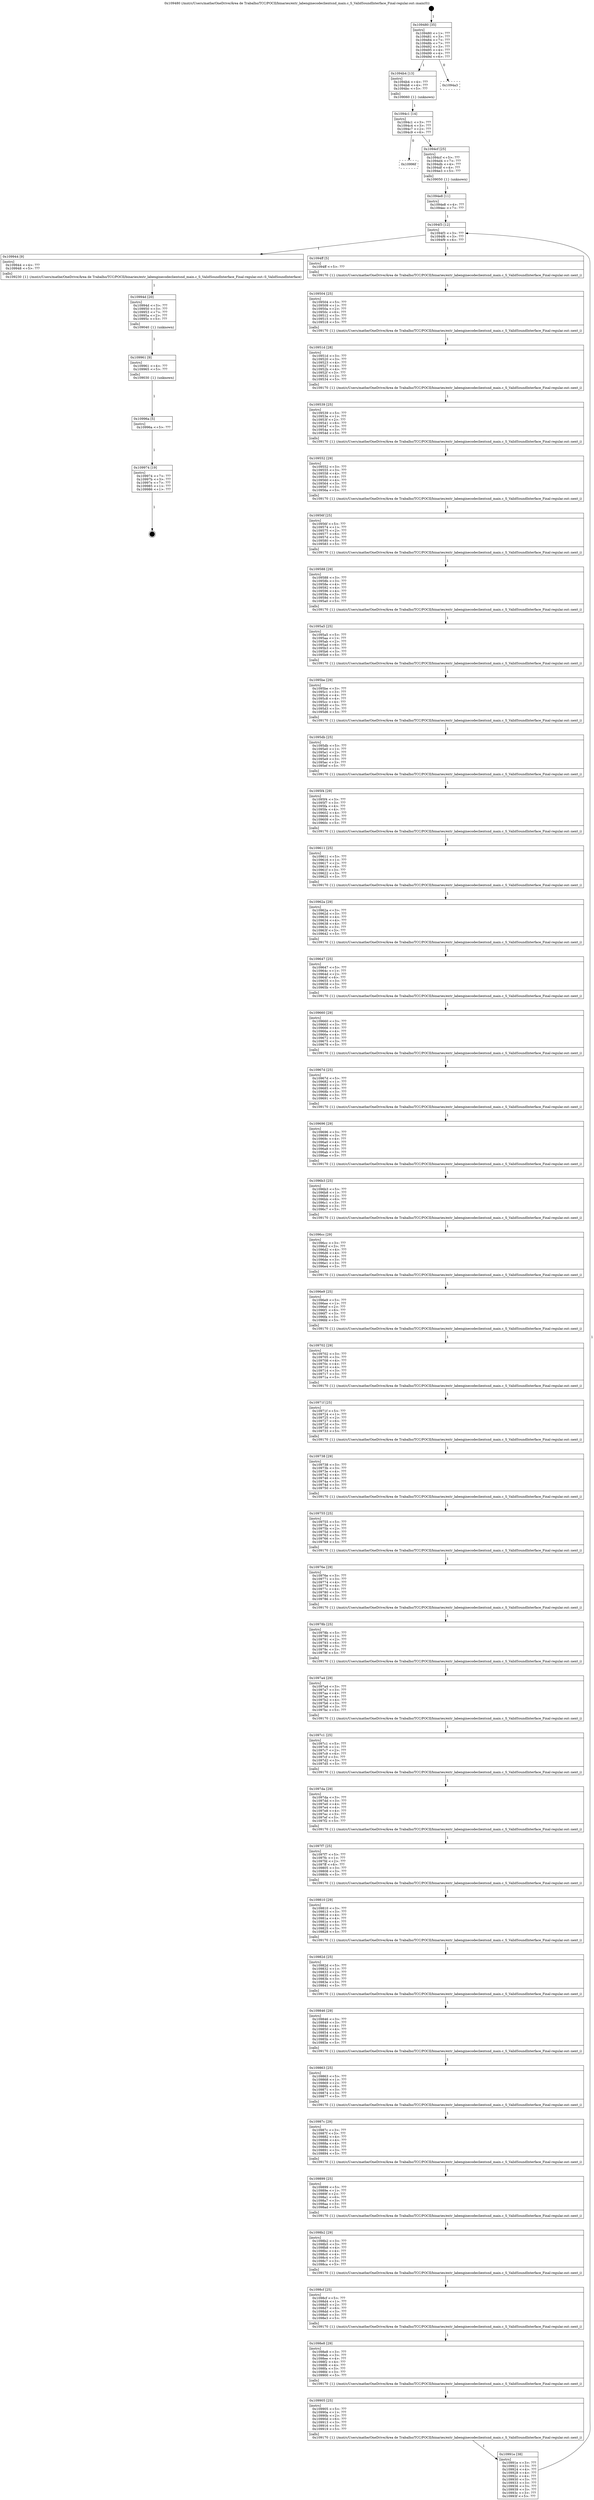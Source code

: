 digraph "0x109480" {
  label = "0x109480 (/mnt/c/Users/mathe/OneDrive/Área de Trabalho/TCC/POCII/binaries/extr_labenginecodeclientsnd_main.c_S_ValidSoundInterface_Final-regular.out::main(0))"
  labelloc = "t"
  node[shape=record]

  Entry [label="",width=0.3,height=0.3,shape=circle,fillcolor=black,style=filled]
  "0x109480" [label="{
     0x109480 [35]\l
     | [instrs]\l
     &nbsp;&nbsp;0x109480 \<+1\>: ???\l
     &nbsp;&nbsp;0x109481 \<+3\>: ???\l
     &nbsp;&nbsp;0x109484 \<+7\>: ???\l
     &nbsp;&nbsp;0x10948b \<+7\>: ???\l
     &nbsp;&nbsp;0x109492 \<+3\>: ???\l
     &nbsp;&nbsp;0x109495 \<+4\>: ???\l
     &nbsp;&nbsp;0x109499 \<+4\>: ???\l
     &nbsp;&nbsp;0x10949d \<+6\>: ???\l
  }"]
  "0x1094b4" [label="{
     0x1094b4 [13]\l
     | [instrs]\l
     &nbsp;&nbsp;0x1094b4 \<+4\>: ???\l
     &nbsp;&nbsp;0x1094b8 \<+4\>: ???\l
     &nbsp;&nbsp;0x1094bc \<+5\>: ???\l
     | [calls]\l
     &nbsp;&nbsp;0x109060 \{1\} (unknown)\l
  }"]
  "0x1094a3" [label="{
     0x1094a3\l
  }", style=dashed]
  "0x1094c1" [label="{
     0x1094c1 [14]\l
     | [instrs]\l
     &nbsp;&nbsp;0x1094c1 \<+3\>: ???\l
     &nbsp;&nbsp;0x1094c4 \<+3\>: ???\l
     &nbsp;&nbsp;0x1094c7 \<+2\>: ???\l
     &nbsp;&nbsp;0x1094c9 \<+6\>: ???\l
  }"]
  "0x10996f" [label="{
     0x10996f\l
  }", style=dashed]
  "0x1094cf" [label="{
     0x1094cf [25]\l
     | [instrs]\l
     &nbsp;&nbsp;0x1094cf \<+5\>: ???\l
     &nbsp;&nbsp;0x1094d4 \<+7\>: ???\l
     &nbsp;&nbsp;0x1094db \<+4\>: ???\l
     &nbsp;&nbsp;0x1094df \<+4\>: ???\l
     &nbsp;&nbsp;0x1094e3 \<+5\>: ???\l
     | [calls]\l
     &nbsp;&nbsp;0x109050 \{1\} (unknown)\l
  }"]
  Exit [label="",width=0.3,height=0.3,shape=circle,fillcolor=black,style=filled,peripheries=2]
  "0x1094f3" [label="{
     0x1094f3 [12]\l
     | [instrs]\l
     &nbsp;&nbsp;0x1094f3 \<+3\>: ???\l
     &nbsp;&nbsp;0x1094f6 \<+3\>: ???\l
     &nbsp;&nbsp;0x1094f9 \<+6\>: ???\l
  }"]
  "0x109944" [label="{
     0x109944 [9]\l
     | [instrs]\l
     &nbsp;&nbsp;0x109944 \<+4\>: ???\l
     &nbsp;&nbsp;0x109948 \<+5\>: ???\l
     | [calls]\l
     &nbsp;&nbsp;0x109230 \{1\} (/mnt/c/Users/mathe/OneDrive/Área de Trabalho/TCC/POCII/binaries/extr_labenginecodeclientsnd_main.c_S_ValidSoundInterface_Final-regular.out::S_ValidSoundInterface)\l
  }"]
  "0x1094ff" [label="{
     0x1094ff [5]\l
     | [instrs]\l
     &nbsp;&nbsp;0x1094ff \<+5\>: ???\l
     | [calls]\l
     &nbsp;&nbsp;0x109170 \{1\} (/mnt/c/Users/mathe/OneDrive/Área de Trabalho/TCC/POCII/binaries/extr_labenginecodeclientsnd_main.c_S_ValidSoundInterface_Final-regular.out::next_i)\l
  }"]
  "0x109504" [label="{
     0x109504 [25]\l
     | [instrs]\l
     &nbsp;&nbsp;0x109504 \<+5\>: ???\l
     &nbsp;&nbsp;0x109509 \<+1\>: ???\l
     &nbsp;&nbsp;0x10950a \<+2\>: ???\l
     &nbsp;&nbsp;0x10950c \<+6\>: ???\l
     &nbsp;&nbsp;0x109512 \<+3\>: ???\l
     &nbsp;&nbsp;0x109515 \<+3\>: ???\l
     &nbsp;&nbsp;0x109518 \<+5\>: ???\l
     | [calls]\l
     &nbsp;&nbsp;0x109170 \{1\} (/mnt/c/Users/mathe/OneDrive/Área de Trabalho/TCC/POCII/binaries/extr_labenginecodeclientsnd_main.c_S_ValidSoundInterface_Final-regular.out::next_i)\l
  }"]
  "0x10951d" [label="{
     0x10951d [28]\l
     | [instrs]\l
     &nbsp;&nbsp;0x10951d \<+3\>: ???\l
     &nbsp;&nbsp;0x109520 \<+3\>: ???\l
     &nbsp;&nbsp;0x109523 \<+4\>: ???\l
     &nbsp;&nbsp;0x109527 \<+4\>: ???\l
     &nbsp;&nbsp;0x10952b \<+4\>: ???\l
     &nbsp;&nbsp;0x10952f \<+3\>: ???\l
     &nbsp;&nbsp;0x109532 \<+2\>: ???\l
     &nbsp;&nbsp;0x109534 \<+5\>: ???\l
     | [calls]\l
     &nbsp;&nbsp;0x109170 \{1\} (/mnt/c/Users/mathe/OneDrive/Área de Trabalho/TCC/POCII/binaries/extr_labenginecodeclientsnd_main.c_S_ValidSoundInterface_Final-regular.out::next_i)\l
  }"]
  "0x109539" [label="{
     0x109539 [25]\l
     | [instrs]\l
     &nbsp;&nbsp;0x109539 \<+5\>: ???\l
     &nbsp;&nbsp;0x10953e \<+1\>: ???\l
     &nbsp;&nbsp;0x10953f \<+2\>: ???\l
     &nbsp;&nbsp;0x109541 \<+6\>: ???\l
     &nbsp;&nbsp;0x109547 \<+3\>: ???\l
     &nbsp;&nbsp;0x10954a \<+3\>: ???\l
     &nbsp;&nbsp;0x10954d \<+5\>: ???\l
     | [calls]\l
     &nbsp;&nbsp;0x109170 \{1\} (/mnt/c/Users/mathe/OneDrive/Área de Trabalho/TCC/POCII/binaries/extr_labenginecodeclientsnd_main.c_S_ValidSoundInterface_Final-regular.out::next_i)\l
  }"]
  "0x109552" [label="{
     0x109552 [29]\l
     | [instrs]\l
     &nbsp;&nbsp;0x109552 \<+3\>: ???\l
     &nbsp;&nbsp;0x109555 \<+3\>: ???\l
     &nbsp;&nbsp;0x109558 \<+4\>: ???\l
     &nbsp;&nbsp;0x10955c \<+4\>: ???\l
     &nbsp;&nbsp;0x109560 \<+4\>: ???\l
     &nbsp;&nbsp;0x109564 \<+3\>: ???\l
     &nbsp;&nbsp;0x109567 \<+3\>: ???\l
     &nbsp;&nbsp;0x10956a \<+5\>: ???\l
     | [calls]\l
     &nbsp;&nbsp;0x109170 \{1\} (/mnt/c/Users/mathe/OneDrive/Área de Trabalho/TCC/POCII/binaries/extr_labenginecodeclientsnd_main.c_S_ValidSoundInterface_Final-regular.out::next_i)\l
  }"]
  "0x10956f" [label="{
     0x10956f [25]\l
     | [instrs]\l
     &nbsp;&nbsp;0x10956f \<+5\>: ???\l
     &nbsp;&nbsp;0x109574 \<+1\>: ???\l
     &nbsp;&nbsp;0x109575 \<+2\>: ???\l
     &nbsp;&nbsp;0x109577 \<+6\>: ???\l
     &nbsp;&nbsp;0x10957d \<+3\>: ???\l
     &nbsp;&nbsp;0x109580 \<+3\>: ???\l
     &nbsp;&nbsp;0x109583 \<+5\>: ???\l
     | [calls]\l
     &nbsp;&nbsp;0x109170 \{1\} (/mnt/c/Users/mathe/OneDrive/Área de Trabalho/TCC/POCII/binaries/extr_labenginecodeclientsnd_main.c_S_ValidSoundInterface_Final-regular.out::next_i)\l
  }"]
  "0x109588" [label="{
     0x109588 [29]\l
     | [instrs]\l
     &nbsp;&nbsp;0x109588 \<+3\>: ???\l
     &nbsp;&nbsp;0x10958b \<+3\>: ???\l
     &nbsp;&nbsp;0x10958e \<+4\>: ???\l
     &nbsp;&nbsp;0x109592 \<+4\>: ???\l
     &nbsp;&nbsp;0x109596 \<+4\>: ???\l
     &nbsp;&nbsp;0x10959a \<+3\>: ???\l
     &nbsp;&nbsp;0x10959d \<+3\>: ???\l
     &nbsp;&nbsp;0x1095a0 \<+5\>: ???\l
     | [calls]\l
     &nbsp;&nbsp;0x109170 \{1\} (/mnt/c/Users/mathe/OneDrive/Área de Trabalho/TCC/POCII/binaries/extr_labenginecodeclientsnd_main.c_S_ValidSoundInterface_Final-regular.out::next_i)\l
  }"]
  "0x1095a5" [label="{
     0x1095a5 [25]\l
     | [instrs]\l
     &nbsp;&nbsp;0x1095a5 \<+5\>: ???\l
     &nbsp;&nbsp;0x1095aa \<+1\>: ???\l
     &nbsp;&nbsp;0x1095ab \<+2\>: ???\l
     &nbsp;&nbsp;0x1095ad \<+6\>: ???\l
     &nbsp;&nbsp;0x1095b3 \<+3\>: ???\l
     &nbsp;&nbsp;0x1095b6 \<+3\>: ???\l
     &nbsp;&nbsp;0x1095b9 \<+5\>: ???\l
     | [calls]\l
     &nbsp;&nbsp;0x109170 \{1\} (/mnt/c/Users/mathe/OneDrive/Área de Trabalho/TCC/POCII/binaries/extr_labenginecodeclientsnd_main.c_S_ValidSoundInterface_Final-regular.out::next_i)\l
  }"]
  "0x1095be" [label="{
     0x1095be [29]\l
     | [instrs]\l
     &nbsp;&nbsp;0x1095be \<+3\>: ???\l
     &nbsp;&nbsp;0x1095c1 \<+3\>: ???\l
     &nbsp;&nbsp;0x1095c4 \<+4\>: ???\l
     &nbsp;&nbsp;0x1095c8 \<+4\>: ???\l
     &nbsp;&nbsp;0x1095cc \<+4\>: ???\l
     &nbsp;&nbsp;0x1095d0 \<+3\>: ???\l
     &nbsp;&nbsp;0x1095d3 \<+3\>: ???\l
     &nbsp;&nbsp;0x1095d6 \<+5\>: ???\l
     | [calls]\l
     &nbsp;&nbsp;0x109170 \{1\} (/mnt/c/Users/mathe/OneDrive/Área de Trabalho/TCC/POCII/binaries/extr_labenginecodeclientsnd_main.c_S_ValidSoundInterface_Final-regular.out::next_i)\l
  }"]
  "0x1095db" [label="{
     0x1095db [25]\l
     | [instrs]\l
     &nbsp;&nbsp;0x1095db \<+5\>: ???\l
     &nbsp;&nbsp;0x1095e0 \<+1\>: ???\l
     &nbsp;&nbsp;0x1095e1 \<+2\>: ???\l
     &nbsp;&nbsp;0x1095e3 \<+6\>: ???\l
     &nbsp;&nbsp;0x1095e9 \<+3\>: ???\l
     &nbsp;&nbsp;0x1095ec \<+3\>: ???\l
     &nbsp;&nbsp;0x1095ef \<+5\>: ???\l
     | [calls]\l
     &nbsp;&nbsp;0x109170 \{1\} (/mnt/c/Users/mathe/OneDrive/Área de Trabalho/TCC/POCII/binaries/extr_labenginecodeclientsnd_main.c_S_ValidSoundInterface_Final-regular.out::next_i)\l
  }"]
  "0x1095f4" [label="{
     0x1095f4 [29]\l
     | [instrs]\l
     &nbsp;&nbsp;0x1095f4 \<+3\>: ???\l
     &nbsp;&nbsp;0x1095f7 \<+3\>: ???\l
     &nbsp;&nbsp;0x1095fa \<+4\>: ???\l
     &nbsp;&nbsp;0x1095fe \<+4\>: ???\l
     &nbsp;&nbsp;0x109602 \<+4\>: ???\l
     &nbsp;&nbsp;0x109606 \<+3\>: ???\l
     &nbsp;&nbsp;0x109609 \<+3\>: ???\l
     &nbsp;&nbsp;0x10960c \<+5\>: ???\l
     | [calls]\l
     &nbsp;&nbsp;0x109170 \{1\} (/mnt/c/Users/mathe/OneDrive/Área de Trabalho/TCC/POCII/binaries/extr_labenginecodeclientsnd_main.c_S_ValidSoundInterface_Final-regular.out::next_i)\l
  }"]
  "0x109611" [label="{
     0x109611 [25]\l
     | [instrs]\l
     &nbsp;&nbsp;0x109611 \<+5\>: ???\l
     &nbsp;&nbsp;0x109616 \<+1\>: ???\l
     &nbsp;&nbsp;0x109617 \<+2\>: ???\l
     &nbsp;&nbsp;0x109619 \<+6\>: ???\l
     &nbsp;&nbsp;0x10961f \<+3\>: ???\l
     &nbsp;&nbsp;0x109622 \<+3\>: ???\l
     &nbsp;&nbsp;0x109625 \<+5\>: ???\l
     | [calls]\l
     &nbsp;&nbsp;0x109170 \{1\} (/mnt/c/Users/mathe/OneDrive/Área de Trabalho/TCC/POCII/binaries/extr_labenginecodeclientsnd_main.c_S_ValidSoundInterface_Final-regular.out::next_i)\l
  }"]
  "0x10962a" [label="{
     0x10962a [29]\l
     | [instrs]\l
     &nbsp;&nbsp;0x10962a \<+3\>: ???\l
     &nbsp;&nbsp;0x10962d \<+3\>: ???\l
     &nbsp;&nbsp;0x109630 \<+4\>: ???\l
     &nbsp;&nbsp;0x109634 \<+4\>: ???\l
     &nbsp;&nbsp;0x109638 \<+4\>: ???\l
     &nbsp;&nbsp;0x10963c \<+3\>: ???\l
     &nbsp;&nbsp;0x10963f \<+3\>: ???\l
     &nbsp;&nbsp;0x109642 \<+5\>: ???\l
     | [calls]\l
     &nbsp;&nbsp;0x109170 \{1\} (/mnt/c/Users/mathe/OneDrive/Área de Trabalho/TCC/POCII/binaries/extr_labenginecodeclientsnd_main.c_S_ValidSoundInterface_Final-regular.out::next_i)\l
  }"]
  "0x109647" [label="{
     0x109647 [25]\l
     | [instrs]\l
     &nbsp;&nbsp;0x109647 \<+5\>: ???\l
     &nbsp;&nbsp;0x10964c \<+1\>: ???\l
     &nbsp;&nbsp;0x10964d \<+2\>: ???\l
     &nbsp;&nbsp;0x10964f \<+6\>: ???\l
     &nbsp;&nbsp;0x109655 \<+3\>: ???\l
     &nbsp;&nbsp;0x109658 \<+3\>: ???\l
     &nbsp;&nbsp;0x10965b \<+5\>: ???\l
     | [calls]\l
     &nbsp;&nbsp;0x109170 \{1\} (/mnt/c/Users/mathe/OneDrive/Área de Trabalho/TCC/POCII/binaries/extr_labenginecodeclientsnd_main.c_S_ValidSoundInterface_Final-regular.out::next_i)\l
  }"]
  "0x109660" [label="{
     0x109660 [29]\l
     | [instrs]\l
     &nbsp;&nbsp;0x109660 \<+3\>: ???\l
     &nbsp;&nbsp;0x109663 \<+3\>: ???\l
     &nbsp;&nbsp;0x109666 \<+4\>: ???\l
     &nbsp;&nbsp;0x10966a \<+4\>: ???\l
     &nbsp;&nbsp;0x10966e \<+4\>: ???\l
     &nbsp;&nbsp;0x109672 \<+3\>: ???\l
     &nbsp;&nbsp;0x109675 \<+3\>: ???\l
     &nbsp;&nbsp;0x109678 \<+5\>: ???\l
     | [calls]\l
     &nbsp;&nbsp;0x109170 \{1\} (/mnt/c/Users/mathe/OneDrive/Área de Trabalho/TCC/POCII/binaries/extr_labenginecodeclientsnd_main.c_S_ValidSoundInterface_Final-regular.out::next_i)\l
  }"]
  "0x10967d" [label="{
     0x10967d [25]\l
     | [instrs]\l
     &nbsp;&nbsp;0x10967d \<+5\>: ???\l
     &nbsp;&nbsp;0x109682 \<+1\>: ???\l
     &nbsp;&nbsp;0x109683 \<+2\>: ???\l
     &nbsp;&nbsp;0x109685 \<+6\>: ???\l
     &nbsp;&nbsp;0x10968b \<+3\>: ???\l
     &nbsp;&nbsp;0x10968e \<+3\>: ???\l
     &nbsp;&nbsp;0x109691 \<+5\>: ???\l
     | [calls]\l
     &nbsp;&nbsp;0x109170 \{1\} (/mnt/c/Users/mathe/OneDrive/Área de Trabalho/TCC/POCII/binaries/extr_labenginecodeclientsnd_main.c_S_ValidSoundInterface_Final-regular.out::next_i)\l
  }"]
  "0x109696" [label="{
     0x109696 [29]\l
     | [instrs]\l
     &nbsp;&nbsp;0x109696 \<+3\>: ???\l
     &nbsp;&nbsp;0x109699 \<+3\>: ???\l
     &nbsp;&nbsp;0x10969c \<+4\>: ???\l
     &nbsp;&nbsp;0x1096a0 \<+4\>: ???\l
     &nbsp;&nbsp;0x1096a4 \<+4\>: ???\l
     &nbsp;&nbsp;0x1096a8 \<+3\>: ???\l
     &nbsp;&nbsp;0x1096ab \<+3\>: ???\l
     &nbsp;&nbsp;0x1096ae \<+5\>: ???\l
     | [calls]\l
     &nbsp;&nbsp;0x109170 \{1\} (/mnt/c/Users/mathe/OneDrive/Área de Trabalho/TCC/POCII/binaries/extr_labenginecodeclientsnd_main.c_S_ValidSoundInterface_Final-regular.out::next_i)\l
  }"]
  "0x1096b3" [label="{
     0x1096b3 [25]\l
     | [instrs]\l
     &nbsp;&nbsp;0x1096b3 \<+5\>: ???\l
     &nbsp;&nbsp;0x1096b8 \<+1\>: ???\l
     &nbsp;&nbsp;0x1096b9 \<+2\>: ???\l
     &nbsp;&nbsp;0x1096bb \<+6\>: ???\l
     &nbsp;&nbsp;0x1096c1 \<+3\>: ???\l
     &nbsp;&nbsp;0x1096c4 \<+3\>: ???\l
     &nbsp;&nbsp;0x1096c7 \<+5\>: ???\l
     | [calls]\l
     &nbsp;&nbsp;0x109170 \{1\} (/mnt/c/Users/mathe/OneDrive/Área de Trabalho/TCC/POCII/binaries/extr_labenginecodeclientsnd_main.c_S_ValidSoundInterface_Final-regular.out::next_i)\l
  }"]
  "0x1096cc" [label="{
     0x1096cc [29]\l
     | [instrs]\l
     &nbsp;&nbsp;0x1096cc \<+3\>: ???\l
     &nbsp;&nbsp;0x1096cf \<+3\>: ???\l
     &nbsp;&nbsp;0x1096d2 \<+4\>: ???\l
     &nbsp;&nbsp;0x1096d6 \<+4\>: ???\l
     &nbsp;&nbsp;0x1096da \<+4\>: ???\l
     &nbsp;&nbsp;0x1096de \<+3\>: ???\l
     &nbsp;&nbsp;0x1096e1 \<+3\>: ???\l
     &nbsp;&nbsp;0x1096e4 \<+5\>: ???\l
     | [calls]\l
     &nbsp;&nbsp;0x109170 \{1\} (/mnt/c/Users/mathe/OneDrive/Área de Trabalho/TCC/POCII/binaries/extr_labenginecodeclientsnd_main.c_S_ValidSoundInterface_Final-regular.out::next_i)\l
  }"]
  "0x1096e9" [label="{
     0x1096e9 [25]\l
     | [instrs]\l
     &nbsp;&nbsp;0x1096e9 \<+5\>: ???\l
     &nbsp;&nbsp;0x1096ee \<+1\>: ???\l
     &nbsp;&nbsp;0x1096ef \<+2\>: ???\l
     &nbsp;&nbsp;0x1096f1 \<+6\>: ???\l
     &nbsp;&nbsp;0x1096f7 \<+3\>: ???\l
     &nbsp;&nbsp;0x1096fa \<+3\>: ???\l
     &nbsp;&nbsp;0x1096fd \<+5\>: ???\l
     | [calls]\l
     &nbsp;&nbsp;0x109170 \{1\} (/mnt/c/Users/mathe/OneDrive/Área de Trabalho/TCC/POCII/binaries/extr_labenginecodeclientsnd_main.c_S_ValidSoundInterface_Final-regular.out::next_i)\l
  }"]
  "0x109702" [label="{
     0x109702 [29]\l
     | [instrs]\l
     &nbsp;&nbsp;0x109702 \<+3\>: ???\l
     &nbsp;&nbsp;0x109705 \<+3\>: ???\l
     &nbsp;&nbsp;0x109708 \<+4\>: ???\l
     &nbsp;&nbsp;0x10970c \<+4\>: ???\l
     &nbsp;&nbsp;0x109710 \<+4\>: ???\l
     &nbsp;&nbsp;0x109714 \<+3\>: ???\l
     &nbsp;&nbsp;0x109717 \<+3\>: ???\l
     &nbsp;&nbsp;0x10971a \<+5\>: ???\l
     | [calls]\l
     &nbsp;&nbsp;0x109170 \{1\} (/mnt/c/Users/mathe/OneDrive/Área de Trabalho/TCC/POCII/binaries/extr_labenginecodeclientsnd_main.c_S_ValidSoundInterface_Final-regular.out::next_i)\l
  }"]
  "0x10971f" [label="{
     0x10971f [25]\l
     | [instrs]\l
     &nbsp;&nbsp;0x10971f \<+5\>: ???\l
     &nbsp;&nbsp;0x109724 \<+1\>: ???\l
     &nbsp;&nbsp;0x109725 \<+2\>: ???\l
     &nbsp;&nbsp;0x109727 \<+6\>: ???\l
     &nbsp;&nbsp;0x10972d \<+3\>: ???\l
     &nbsp;&nbsp;0x109730 \<+3\>: ???\l
     &nbsp;&nbsp;0x109733 \<+5\>: ???\l
     | [calls]\l
     &nbsp;&nbsp;0x109170 \{1\} (/mnt/c/Users/mathe/OneDrive/Área de Trabalho/TCC/POCII/binaries/extr_labenginecodeclientsnd_main.c_S_ValidSoundInterface_Final-regular.out::next_i)\l
  }"]
  "0x109738" [label="{
     0x109738 [29]\l
     | [instrs]\l
     &nbsp;&nbsp;0x109738 \<+3\>: ???\l
     &nbsp;&nbsp;0x10973b \<+3\>: ???\l
     &nbsp;&nbsp;0x10973e \<+4\>: ???\l
     &nbsp;&nbsp;0x109742 \<+4\>: ???\l
     &nbsp;&nbsp;0x109746 \<+4\>: ???\l
     &nbsp;&nbsp;0x10974a \<+3\>: ???\l
     &nbsp;&nbsp;0x10974d \<+3\>: ???\l
     &nbsp;&nbsp;0x109750 \<+5\>: ???\l
     | [calls]\l
     &nbsp;&nbsp;0x109170 \{1\} (/mnt/c/Users/mathe/OneDrive/Área de Trabalho/TCC/POCII/binaries/extr_labenginecodeclientsnd_main.c_S_ValidSoundInterface_Final-regular.out::next_i)\l
  }"]
  "0x109755" [label="{
     0x109755 [25]\l
     | [instrs]\l
     &nbsp;&nbsp;0x109755 \<+5\>: ???\l
     &nbsp;&nbsp;0x10975a \<+1\>: ???\l
     &nbsp;&nbsp;0x10975b \<+2\>: ???\l
     &nbsp;&nbsp;0x10975d \<+6\>: ???\l
     &nbsp;&nbsp;0x109763 \<+3\>: ???\l
     &nbsp;&nbsp;0x109766 \<+3\>: ???\l
     &nbsp;&nbsp;0x109769 \<+5\>: ???\l
     | [calls]\l
     &nbsp;&nbsp;0x109170 \{1\} (/mnt/c/Users/mathe/OneDrive/Área de Trabalho/TCC/POCII/binaries/extr_labenginecodeclientsnd_main.c_S_ValidSoundInterface_Final-regular.out::next_i)\l
  }"]
  "0x10976e" [label="{
     0x10976e [29]\l
     | [instrs]\l
     &nbsp;&nbsp;0x10976e \<+3\>: ???\l
     &nbsp;&nbsp;0x109771 \<+3\>: ???\l
     &nbsp;&nbsp;0x109774 \<+4\>: ???\l
     &nbsp;&nbsp;0x109778 \<+4\>: ???\l
     &nbsp;&nbsp;0x10977c \<+4\>: ???\l
     &nbsp;&nbsp;0x109780 \<+3\>: ???\l
     &nbsp;&nbsp;0x109783 \<+3\>: ???\l
     &nbsp;&nbsp;0x109786 \<+5\>: ???\l
     | [calls]\l
     &nbsp;&nbsp;0x109170 \{1\} (/mnt/c/Users/mathe/OneDrive/Área de Trabalho/TCC/POCII/binaries/extr_labenginecodeclientsnd_main.c_S_ValidSoundInterface_Final-regular.out::next_i)\l
  }"]
  "0x10978b" [label="{
     0x10978b [25]\l
     | [instrs]\l
     &nbsp;&nbsp;0x10978b \<+5\>: ???\l
     &nbsp;&nbsp;0x109790 \<+1\>: ???\l
     &nbsp;&nbsp;0x109791 \<+2\>: ???\l
     &nbsp;&nbsp;0x109793 \<+6\>: ???\l
     &nbsp;&nbsp;0x109799 \<+3\>: ???\l
     &nbsp;&nbsp;0x10979c \<+3\>: ???\l
     &nbsp;&nbsp;0x10979f \<+5\>: ???\l
     | [calls]\l
     &nbsp;&nbsp;0x109170 \{1\} (/mnt/c/Users/mathe/OneDrive/Área de Trabalho/TCC/POCII/binaries/extr_labenginecodeclientsnd_main.c_S_ValidSoundInterface_Final-regular.out::next_i)\l
  }"]
  "0x1097a4" [label="{
     0x1097a4 [29]\l
     | [instrs]\l
     &nbsp;&nbsp;0x1097a4 \<+3\>: ???\l
     &nbsp;&nbsp;0x1097a7 \<+3\>: ???\l
     &nbsp;&nbsp;0x1097aa \<+4\>: ???\l
     &nbsp;&nbsp;0x1097ae \<+4\>: ???\l
     &nbsp;&nbsp;0x1097b2 \<+4\>: ???\l
     &nbsp;&nbsp;0x1097b6 \<+3\>: ???\l
     &nbsp;&nbsp;0x1097b9 \<+3\>: ???\l
     &nbsp;&nbsp;0x1097bc \<+5\>: ???\l
     | [calls]\l
     &nbsp;&nbsp;0x109170 \{1\} (/mnt/c/Users/mathe/OneDrive/Área de Trabalho/TCC/POCII/binaries/extr_labenginecodeclientsnd_main.c_S_ValidSoundInterface_Final-regular.out::next_i)\l
  }"]
  "0x1097c1" [label="{
     0x1097c1 [25]\l
     | [instrs]\l
     &nbsp;&nbsp;0x1097c1 \<+5\>: ???\l
     &nbsp;&nbsp;0x1097c6 \<+1\>: ???\l
     &nbsp;&nbsp;0x1097c7 \<+2\>: ???\l
     &nbsp;&nbsp;0x1097c9 \<+6\>: ???\l
     &nbsp;&nbsp;0x1097cf \<+3\>: ???\l
     &nbsp;&nbsp;0x1097d2 \<+3\>: ???\l
     &nbsp;&nbsp;0x1097d5 \<+5\>: ???\l
     | [calls]\l
     &nbsp;&nbsp;0x109170 \{1\} (/mnt/c/Users/mathe/OneDrive/Área de Trabalho/TCC/POCII/binaries/extr_labenginecodeclientsnd_main.c_S_ValidSoundInterface_Final-regular.out::next_i)\l
  }"]
  "0x1097da" [label="{
     0x1097da [29]\l
     | [instrs]\l
     &nbsp;&nbsp;0x1097da \<+3\>: ???\l
     &nbsp;&nbsp;0x1097dd \<+3\>: ???\l
     &nbsp;&nbsp;0x1097e0 \<+4\>: ???\l
     &nbsp;&nbsp;0x1097e4 \<+4\>: ???\l
     &nbsp;&nbsp;0x1097e8 \<+4\>: ???\l
     &nbsp;&nbsp;0x1097ec \<+3\>: ???\l
     &nbsp;&nbsp;0x1097ef \<+3\>: ???\l
     &nbsp;&nbsp;0x1097f2 \<+5\>: ???\l
     | [calls]\l
     &nbsp;&nbsp;0x109170 \{1\} (/mnt/c/Users/mathe/OneDrive/Área de Trabalho/TCC/POCII/binaries/extr_labenginecodeclientsnd_main.c_S_ValidSoundInterface_Final-regular.out::next_i)\l
  }"]
  "0x1097f7" [label="{
     0x1097f7 [25]\l
     | [instrs]\l
     &nbsp;&nbsp;0x1097f7 \<+5\>: ???\l
     &nbsp;&nbsp;0x1097fc \<+1\>: ???\l
     &nbsp;&nbsp;0x1097fd \<+2\>: ???\l
     &nbsp;&nbsp;0x1097ff \<+6\>: ???\l
     &nbsp;&nbsp;0x109805 \<+3\>: ???\l
     &nbsp;&nbsp;0x109808 \<+3\>: ???\l
     &nbsp;&nbsp;0x10980b \<+5\>: ???\l
     | [calls]\l
     &nbsp;&nbsp;0x109170 \{1\} (/mnt/c/Users/mathe/OneDrive/Área de Trabalho/TCC/POCII/binaries/extr_labenginecodeclientsnd_main.c_S_ValidSoundInterface_Final-regular.out::next_i)\l
  }"]
  "0x109810" [label="{
     0x109810 [29]\l
     | [instrs]\l
     &nbsp;&nbsp;0x109810 \<+3\>: ???\l
     &nbsp;&nbsp;0x109813 \<+3\>: ???\l
     &nbsp;&nbsp;0x109816 \<+4\>: ???\l
     &nbsp;&nbsp;0x10981a \<+4\>: ???\l
     &nbsp;&nbsp;0x10981e \<+4\>: ???\l
     &nbsp;&nbsp;0x109822 \<+3\>: ???\l
     &nbsp;&nbsp;0x109825 \<+3\>: ???\l
     &nbsp;&nbsp;0x109828 \<+5\>: ???\l
     | [calls]\l
     &nbsp;&nbsp;0x109170 \{1\} (/mnt/c/Users/mathe/OneDrive/Área de Trabalho/TCC/POCII/binaries/extr_labenginecodeclientsnd_main.c_S_ValidSoundInterface_Final-regular.out::next_i)\l
  }"]
  "0x10982d" [label="{
     0x10982d [25]\l
     | [instrs]\l
     &nbsp;&nbsp;0x10982d \<+5\>: ???\l
     &nbsp;&nbsp;0x109832 \<+1\>: ???\l
     &nbsp;&nbsp;0x109833 \<+2\>: ???\l
     &nbsp;&nbsp;0x109835 \<+6\>: ???\l
     &nbsp;&nbsp;0x10983b \<+3\>: ???\l
     &nbsp;&nbsp;0x10983e \<+3\>: ???\l
     &nbsp;&nbsp;0x109841 \<+5\>: ???\l
     | [calls]\l
     &nbsp;&nbsp;0x109170 \{1\} (/mnt/c/Users/mathe/OneDrive/Área de Trabalho/TCC/POCII/binaries/extr_labenginecodeclientsnd_main.c_S_ValidSoundInterface_Final-regular.out::next_i)\l
  }"]
  "0x109846" [label="{
     0x109846 [29]\l
     | [instrs]\l
     &nbsp;&nbsp;0x109846 \<+3\>: ???\l
     &nbsp;&nbsp;0x109849 \<+3\>: ???\l
     &nbsp;&nbsp;0x10984c \<+4\>: ???\l
     &nbsp;&nbsp;0x109850 \<+4\>: ???\l
     &nbsp;&nbsp;0x109854 \<+4\>: ???\l
     &nbsp;&nbsp;0x109858 \<+3\>: ???\l
     &nbsp;&nbsp;0x10985b \<+3\>: ???\l
     &nbsp;&nbsp;0x10985e \<+5\>: ???\l
     | [calls]\l
     &nbsp;&nbsp;0x109170 \{1\} (/mnt/c/Users/mathe/OneDrive/Área de Trabalho/TCC/POCII/binaries/extr_labenginecodeclientsnd_main.c_S_ValidSoundInterface_Final-regular.out::next_i)\l
  }"]
  "0x109863" [label="{
     0x109863 [25]\l
     | [instrs]\l
     &nbsp;&nbsp;0x109863 \<+5\>: ???\l
     &nbsp;&nbsp;0x109868 \<+1\>: ???\l
     &nbsp;&nbsp;0x109869 \<+2\>: ???\l
     &nbsp;&nbsp;0x10986b \<+6\>: ???\l
     &nbsp;&nbsp;0x109871 \<+3\>: ???\l
     &nbsp;&nbsp;0x109874 \<+3\>: ???\l
     &nbsp;&nbsp;0x109877 \<+5\>: ???\l
     | [calls]\l
     &nbsp;&nbsp;0x109170 \{1\} (/mnt/c/Users/mathe/OneDrive/Área de Trabalho/TCC/POCII/binaries/extr_labenginecodeclientsnd_main.c_S_ValidSoundInterface_Final-regular.out::next_i)\l
  }"]
  "0x10987c" [label="{
     0x10987c [29]\l
     | [instrs]\l
     &nbsp;&nbsp;0x10987c \<+3\>: ???\l
     &nbsp;&nbsp;0x10987f \<+3\>: ???\l
     &nbsp;&nbsp;0x109882 \<+4\>: ???\l
     &nbsp;&nbsp;0x109886 \<+4\>: ???\l
     &nbsp;&nbsp;0x10988a \<+4\>: ???\l
     &nbsp;&nbsp;0x10988e \<+3\>: ???\l
     &nbsp;&nbsp;0x109891 \<+3\>: ???\l
     &nbsp;&nbsp;0x109894 \<+5\>: ???\l
     | [calls]\l
     &nbsp;&nbsp;0x109170 \{1\} (/mnt/c/Users/mathe/OneDrive/Área de Trabalho/TCC/POCII/binaries/extr_labenginecodeclientsnd_main.c_S_ValidSoundInterface_Final-regular.out::next_i)\l
  }"]
  "0x109899" [label="{
     0x109899 [25]\l
     | [instrs]\l
     &nbsp;&nbsp;0x109899 \<+5\>: ???\l
     &nbsp;&nbsp;0x10989e \<+1\>: ???\l
     &nbsp;&nbsp;0x10989f \<+2\>: ???\l
     &nbsp;&nbsp;0x1098a1 \<+6\>: ???\l
     &nbsp;&nbsp;0x1098a7 \<+3\>: ???\l
     &nbsp;&nbsp;0x1098aa \<+3\>: ???\l
     &nbsp;&nbsp;0x1098ad \<+5\>: ???\l
     | [calls]\l
     &nbsp;&nbsp;0x109170 \{1\} (/mnt/c/Users/mathe/OneDrive/Área de Trabalho/TCC/POCII/binaries/extr_labenginecodeclientsnd_main.c_S_ValidSoundInterface_Final-regular.out::next_i)\l
  }"]
  "0x1098b2" [label="{
     0x1098b2 [29]\l
     | [instrs]\l
     &nbsp;&nbsp;0x1098b2 \<+3\>: ???\l
     &nbsp;&nbsp;0x1098b5 \<+3\>: ???\l
     &nbsp;&nbsp;0x1098b8 \<+4\>: ???\l
     &nbsp;&nbsp;0x1098bc \<+4\>: ???\l
     &nbsp;&nbsp;0x1098c0 \<+4\>: ???\l
     &nbsp;&nbsp;0x1098c4 \<+3\>: ???\l
     &nbsp;&nbsp;0x1098c7 \<+3\>: ???\l
     &nbsp;&nbsp;0x1098ca \<+5\>: ???\l
     | [calls]\l
     &nbsp;&nbsp;0x109170 \{1\} (/mnt/c/Users/mathe/OneDrive/Área de Trabalho/TCC/POCII/binaries/extr_labenginecodeclientsnd_main.c_S_ValidSoundInterface_Final-regular.out::next_i)\l
  }"]
  "0x1098cf" [label="{
     0x1098cf [25]\l
     | [instrs]\l
     &nbsp;&nbsp;0x1098cf \<+5\>: ???\l
     &nbsp;&nbsp;0x1098d4 \<+1\>: ???\l
     &nbsp;&nbsp;0x1098d5 \<+2\>: ???\l
     &nbsp;&nbsp;0x1098d7 \<+6\>: ???\l
     &nbsp;&nbsp;0x1098dd \<+3\>: ???\l
     &nbsp;&nbsp;0x1098e0 \<+3\>: ???\l
     &nbsp;&nbsp;0x1098e3 \<+5\>: ???\l
     | [calls]\l
     &nbsp;&nbsp;0x109170 \{1\} (/mnt/c/Users/mathe/OneDrive/Área de Trabalho/TCC/POCII/binaries/extr_labenginecodeclientsnd_main.c_S_ValidSoundInterface_Final-regular.out::next_i)\l
  }"]
  "0x1098e8" [label="{
     0x1098e8 [29]\l
     | [instrs]\l
     &nbsp;&nbsp;0x1098e8 \<+3\>: ???\l
     &nbsp;&nbsp;0x1098eb \<+3\>: ???\l
     &nbsp;&nbsp;0x1098ee \<+4\>: ???\l
     &nbsp;&nbsp;0x1098f2 \<+4\>: ???\l
     &nbsp;&nbsp;0x1098f6 \<+4\>: ???\l
     &nbsp;&nbsp;0x1098fa \<+3\>: ???\l
     &nbsp;&nbsp;0x1098fd \<+3\>: ???\l
     &nbsp;&nbsp;0x109900 \<+5\>: ???\l
     | [calls]\l
     &nbsp;&nbsp;0x109170 \{1\} (/mnt/c/Users/mathe/OneDrive/Área de Trabalho/TCC/POCII/binaries/extr_labenginecodeclientsnd_main.c_S_ValidSoundInterface_Final-regular.out::next_i)\l
  }"]
  "0x109905" [label="{
     0x109905 [25]\l
     | [instrs]\l
     &nbsp;&nbsp;0x109905 \<+5\>: ???\l
     &nbsp;&nbsp;0x10990a \<+1\>: ???\l
     &nbsp;&nbsp;0x10990b \<+2\>: ???\l
     &nbsp;&nbsp;0x10990d \<+6\>: ???\l
     &nbsp;&nbsp;0x109913 \<+3\>: ???\l
     &nbsp;&nbsp;0x109916 \<+3\>: ???\l
     &nbsp;&nbsp;0x109919 \<+5\>: ???\l
     | [calls]\l
     &nbsp;&nbsp;0x109170 \{1\} (/mnt/c/Users/mathe/OneDrive/Área de Trabalho/TCC/POCII/binaries/extr_labenginecodeclientsnd_main.c_S_ValidSoundInterface_Final-regular.out::next_i)\l
  }"]
  "0x10991e" [label="{
     0x10991e [38]\l
     | [instrs]\l
     &nbsp;&nbsp;0x10991e \<+3\>: ???\l
     &nbsp;&nbsp;0x109921 \<+3\>: ???\l
     &nbsp;&nbsp;0x109924 \<+4\>: ???\l
     &nbsp;&nbsp;0x109928 \<+4\>: ???\l
     &nbsp;&nbsp;0x10992c \<+4\>: ???\l
     &nbsp;&nbsp;0x109930 \<+3\>: ???\l
     &nbsp;&nbsp;0x109933 \<+3\>: ???\l
     &nbsp;&nbsp;0x109936 \<+3\>: ???\l
     &nbsp;&nbsp;0x109939 \<+3\>: ???\l
     &nbsp;&nbsp;0x10993c \<+3\>: ???\l
     &nbsp;&nbsp;0x10993f \<+5\>: ???\l
  }"]
  "0x1094e8" [label="{
     0x1094e8 [11]\l
     | [instrs]\l
     &nbsp;&nbsp;0x1094e8 \<+4\>: ???\l
     &nbsp;&nbsp;0x1094ec \<+7\>: ???\l
  }"]
  "0x10994d" [label="{
     0x10994d [20]\l
     | [instrs]\l
     &nbsp;&nbsp;0x10994d \<+3\>: ???\l
     &nbsp;&nbsp;0x109950 \<+3\>: ???\l
     &nbsp;&nbsp;0x109953 \<+7\>: ???\l
     &nbsp;&nbsp;0x10995a \<+2\>: ???\l
     &nbsp;&nbsp;0x10995c \<+5\>: ???\l
     | [calls]\l
     &nbsp;&nbsp;0x109040 \{1\} (unknown)\l
  }"]
  "0x109961" [label="{
     0x109961 [9]\l
     | [instrs]\l
     &nbsp;&nbsp;0x109961 \<+4\>: ???\l
     &nbsp;&nbsp;0x109965 \<+5\>: ???\l
     | [calls]\l
     &nbsp;&nbsp;0x109030 \{1\} (unknown)\l
  }"]
  "0x10996a" [label="{
     0x10996a [5]\l
     | [instrs]\l
     &nbsp;&nbsp;0x10996a \<+5\>: ???\l
  }"]
  "0x109974" [label="{
     0x109974 [19]\l
     | [instrs]\l
     &nbsp;&nbsp;0x109974 \<+7\>: ???\l
     &nbsp;&nbsp;0x10997b \<+3\>: ???\l
     &nbsp;&nbsp;0x10997e \<+7\>: ???\l
     &nbsp;&nbsp;0x109985 \<+1\>: ???\l
     &nbsp;&nbsp;0x109986 \<+1\>: ???\l
  }"]
  Entry -> "0x109480" [label=" 1"]
  "0x109480" -> "0x1094b4" [label=" 1"]
  "0x109480" -> "0x1094a3" [label=" 0"]
  "0x1094b4" -> "0x1094c1" [label=" 1"]
  "0x1094c1" -> "0x10996f" [label=" 0"]
  "0x1094c1" -> "0x1094cf" [label=" 1"]
  "0x109974" -> Exit [label=" 1"]
  "0x1094cf" -> "0x1094e8" [label=" 1"]
  "0x1094f3" -> "0x109944" [label=" 1"]
  "0x1094f3" -> "0x1094ff" [label=" 1"]
  "0x1094ff" -> "0x109504" [label=" 1"]
  "0x109504" -> "0x10951d" [label=" 1"]
  "0x10951d" -> "0x109539" [label=" 1"]
  "0x109539" -> "0x109552" [label=" 1"]
  "0x109552" -> "0x10956f" [label=" 1"]
  "0x10956f" -> "0x109588" [label=" 1"]
  "0x109588" -> "0x1095a5" [label=" 1"]
  "0x1095a5" -> "0x1095be" [label=" 1"]
  "0x1095be" -> "0x1095db" [label=" 1"]
  "0x1095db" -> "0x1095f4" [label=" 1"]
  "0x1095f4" -> "0x109611" [label=" 1"]
  "0x109611" -> "0x10962a" [label=" 1"]
  "0x10962a" -> "0x109647" [label=" 1"]
  "0x109647" -> "0x109660" [label=" 1"]
  "0x109660" -> "0x10967d" [label=" 1"]
  "0x10967d" -> "0x109696" [label=" 1"]
  "0x109696" -> "0x1096b3" [label=" 1"]
  "0x1096b3" -> "0x1096cc" [label=" 1"]
  "0x1096cc" -> "0x1096e9" [label=" 1"]
  "0x1096e9" -> "0x109702" [label=" 1"]
  "0x109702" -> "0x10971f" [label=" 1"]
  "0x10971f" -> "0x109738" [label=" 1"]
  "0x109738" -> "0x109755" [label=" 1"]
  "0x109755" -> "0x10976e" [label=" 1"]
  "0x10976e" -> "0x10978b" [label=" 1"]
  "0x10978b" -> "0x1097a4" [label=" 1"]
  "0x1097a4" -> "0x1097c1" [label=" 1"]
  "0x1097c1" -> "0x1097da" [label=" 1"]
  "0x1097da" -> "0x1097f7" [label=" 1"]
  "0x1097f7" -> "0x109810" [label=" 1"]
  "0x109810" -> "0x10982d" [label=" 1"]
  "0x10982d" -> "0x109846" [label=" 1"]
  "0x109846" -> "0x109863" [label=" 1"]
  "0x109863" -> "0x10987c" [label=" 1"]
  "0x10987c" -> "0x109899" [label=" 1"]
  "0x109899" -> "0x1098b2" [label=" 1"]
  "0x1098b2" -> "0x1098cf" [label=" 1"]
  "0x1098cf" -> "0x1098e8" [label=" 1"]
  "0x1098e8" -> "0x109905" [label=" 1"]
  "0x109905" -> "0x10991e" [label=" 1"]
  "0x1094e8" -> "0x1094f3" [label=" 1"]
  "0x10991e" -> "0x1094f3" [label=" 1"]
  "0x109944" -> "0x10994d" [label=" 1"]
  "0x10994d" -> "0x109961" [label=" 1"]
  "0x109961" -> "0x10996a" [label=" 1"]
  "0x10996a" -> "0x109974" [label=" 1"]
}
